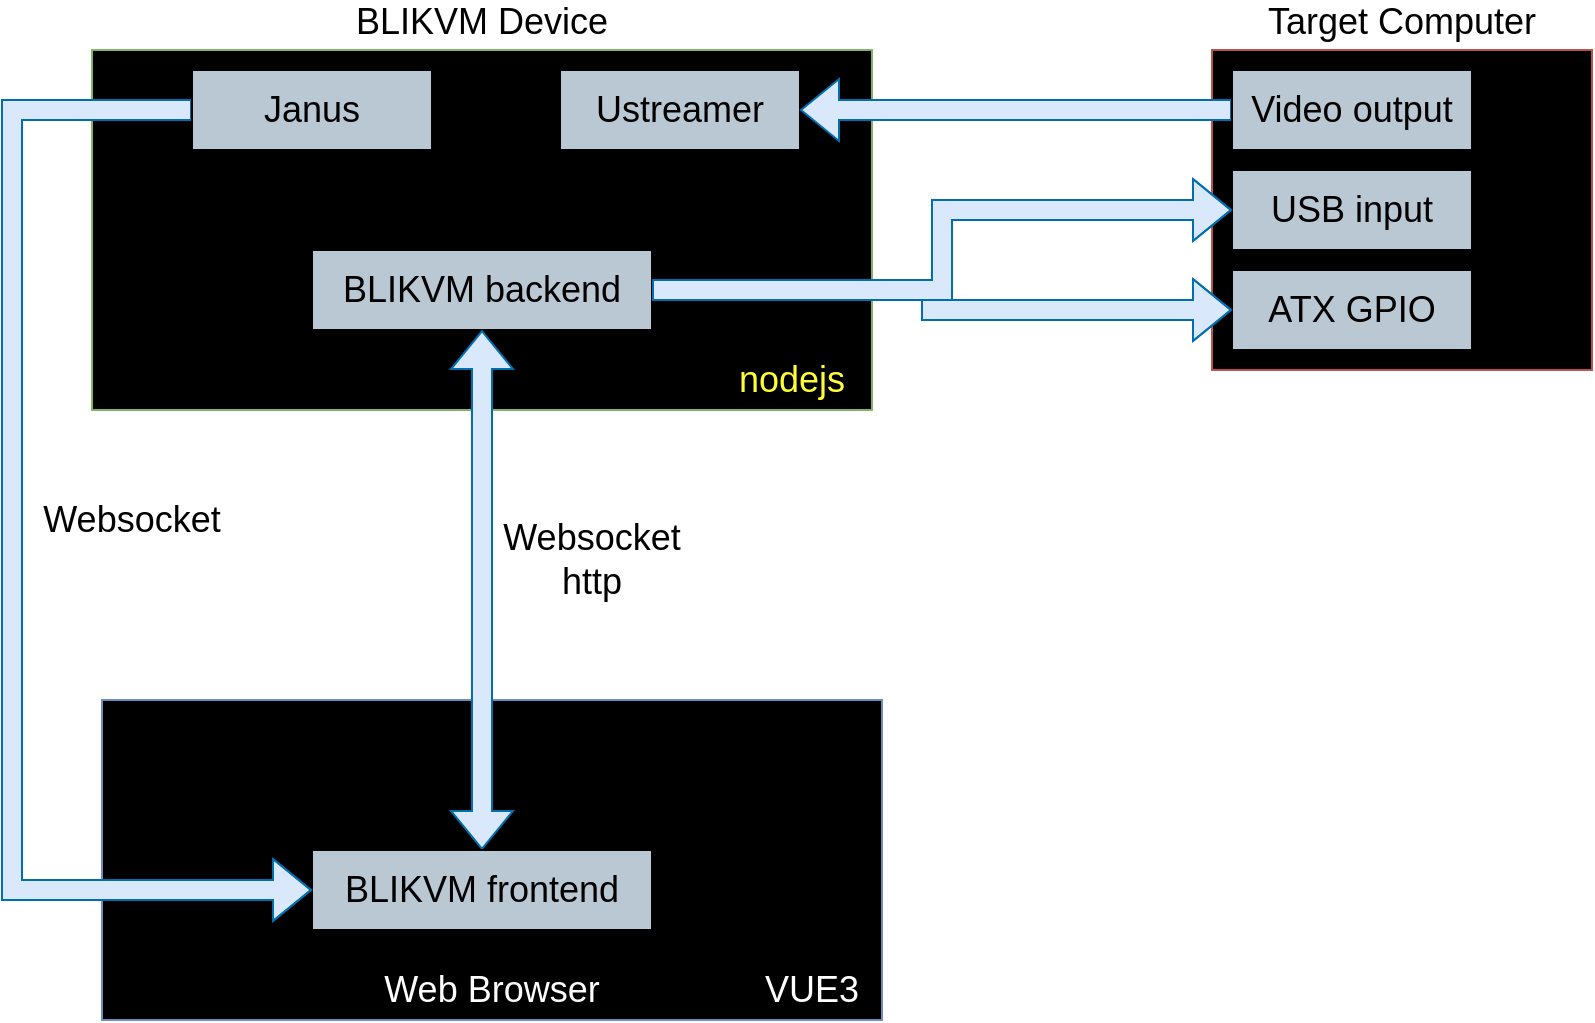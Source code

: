 <mxfile version="24.7.6">
  <diagram id="YeX5dBVTGjk4S5fO0fyG" name="第 1 页">
    <mxGraphModel dx="1193" dy="799" grid="1" gridSize="10" guides="1" tooltips="1" connect="1" arrows="1" fold="1" page="1" pageScale="1" pageWidth="827" pageHeight="1169" math="0" shadow="0">
      <root>
        <mxCell id="0" />
        <mxCell id="1" parent="0" />
        <mxCell id="17wfUqUEaIsJIZmc1Wri-10" value="BLIKVM Device" style="rounded=0;whiteSpace=wrap;html=1;fontSize=18;fillColor=#000000;strokeColor=#82b366;labelPosition=center;verticalLabelPosition=top;align=center;verticalAlign=bottom;" parent="1" vertex="1">
          <mxGeometry x="120" y="100" width="390" height="180" as="geometry" />
        </mxCell>
        <mxCell id="17wfUqUEaIsJIZmc1Wri-3" value="&lt;font style=&quot;font-size: 18px;&quot;&gt;&lt;br&gt;&lt;/font&gt;" style="rounded=0;whiteSpace=wrap;html=1;fillColor=#000000;strokeColor=#6c8ebf;labelPosition=center;verticalLabelPosition=top;align=center;verticalAlign=bottom;" parent="1" vertex="1">
          <mxGeometry x="125" y="425" width="390" height="160" as="geometry" />
        </mxCell>
        <mxCell id="17wfUqUEaIsJIZmc1Wri-24" value="" style="edgeStyle=orthogonalEdgeStyle;rounded=0;orthogonalLoop=1;jettySize=auto;html=1;fontSize=18;" parent="1" source="17wfUqUEaIsJIZmc1Wri-4" target="17wfUqUEaIsJIZmc1Wri-17" edge="1">
          <mxGeometry relative="1" as="geometry" />
        </mxCell>
        <mxCell id="17wfUqUEaIsJIZmc1Wri-4" value="Ustreamer" style="rounded=0;whiteSpace=wrap;html=1;fontSize=18;fillColor=#BAC8D3;" parent="1" vertex="1">
          <mxGeometry x="354" y="110" width="120" height="40" as="geometry" />
        </mxCell>
        <mxCell id="17wfUqUEaIsJIZmc1Wri-6" value="&lt;div style=&quot;&quot;&gt;&lt;span style=&quot;background-color: initial;&quot;&gt;Target Computer&lt;/span&gt;&lt;/div&gt;" style="rounded=0;whiteSpace=wrap;html=1;fontSize=18;fillColor=#000000;strokeColor=#b85450;align=center;labelPosition=center;verticalLabelPosition=top;verticalAlign=bottom;horizontal=1;" parent="1" vertex="1">
          <mxGeometry x="680" y="100" width="190" height="160" as="geometry" />
        </mxCell>
        <mxCell id="17wfUqUEaIsJIZmc1Wri-19" style="edgeStyle=orthogonalEdgeStyle;rounded=0;orthogonalLoop=1;jettySize=auto;html=1;entryX=1;entryY=0.5;entryDx=0;entryDy=0;fontSize=18;fillColor=#DAE8FC;strokeColor=#006EAF;shape=flexArrow;" parent="1" source="17wfUqUEaIsJIZmc1Wri-7" target="17wfUqUEaIsJIZmc1Wri-4" edge="1">
          <mxGeometry relative="1" as="geometry" />
        </mxCell>
        <mxCell id="17wfUqUEaIsJIZmc1Wri-7" value="Video output" style="rounded=0;whiteSpace=wrap;html=1;fontSize=18;fillColor=#BAC8D3;" parent="1" vertex="1">
          <mxGeometry x="690" y="110" width="120" height="40" as="geometry" />
        </mxCell>
        <mxCell id="17wfUqUEaIsJIZmc1Wri-8" value="USB input" style="rounded=0;whiteSpace=wrap;html=1;fontSize=18;fillColor=#BAC8D3;" parent="1" vertex="1">
          <mxGeometry x="690" y="160" width="120" height="40" as="geometry" />
        </mxCell>
        <mxCell id="17wfUqUEaIsJIZmc1Wri-9" value="ATX GPIO" style="rounded=0;whiteSpace=wrap;html=1;fontSize=18;fillColor=#BAC8D3;" parent="1" vertex="1">
          <mxGeometry x="690" y="210" width="120" height="40" as="geometry" />
        </mxCell>
        <mxCell id="17wfUqUEaIsJIZmc1Wri-29" style="edgeStyle=orthogonalEdgeStyle;rounded=0;orthogonalLoop=1;jettySize=auto;html=1;fontSize=18;fillColor=#DAE8FC;strokeColor=#006EAF;shape=flexArrow;" parent="1" source="17wfUqUEaIsJIZmc1Wri-12" target="17wfUqUEaIsJIZmc1Wri-9" edge="1">
          <mxGeometry relative="1" as="geometry">
            <Array as="points">
              <mxPoint x="540" y="220" />
              <mxPoint x="540" y="230" />
            </Array>
          </mxGeometry>
        </mxCell>
        <mxCell id="17wfUqUEaIsJIZmc1Wri-12" value="BLIKVM backend" style="rounded=0;whiteSpace=wrap;html=1;fontSize=18;fillColor=#BAC8D3;" parent="1" vertex="1">
          <mxGeometry x="230" y="200" width="170" height="40" as="geometry" />
        </mxCell>
        <mxCell id="17wfUqUEaIsJIZmc1Wri-13" value="&lt;font color=&quot;#ffffff&quot;&gt;Web Browser&lt;/font&gt;" style="text;html=1;strokeColor=none;fillColor=none;align=center;verticalAlign=middle;whiteSpace=wrap;rounded=0;fontSize=18;" parent="1" vertex="1">
          <mxGeometry x="250" y="555" width="140" height="30" as="geometry" />
        </mxCell>
        <mxCell id="17wfUqUEaIsJIZmc1Wri-27" style="edgeStyle=orthogonalEdgeStyle;rounded=0;orthogonalLoop=1;jettySize=auto;html=1;entryX=0.5;entryY=1;entryDx=0;entryDy=0;fontSize=18;fillColor=#DAE8FC;strokeColor=#006EAF;shape=flexArrow;startArrow=block;" parent="1" source="17wfUqUEaIsJIZmc1Wri-14" target="17wfUqUEaIsJIZmc1Wri-12" edge="1">
          <mxGeometry relative="1" as="geometry" />
        </mxCell>
        <mxCell id="17wfUqUEaIsJIZmc1Wri-14" value="BLIKVM frontend" style="rounded=0;whiteSpace=wrap;html=1;fontSize=18;fillColor=#BAC8D3;" parent="1" vertex="1">
          <mxGeometry x="230" y="500" width="170" height="40" as="geometry" />
        </mxCell>
        <mxCell id="17wfUqUEaIsJIZmc1Wri-26" style="edgeStyle=orthogonalEdgeStyle;rounded=0;orthogonalLoop=1;jettySize=auto;html=1;entryX=0;entryY=0.5;entryDx=0;entryDy=0;fontSize=18;fillColor=#DAE8FC;strokeColor=#006EAF;shape=flexArrow;" parent="1" source="17wfUqUEaIsJIZmc1Wri-17" target="17wfUqUEaIsJIZmc1Wri-14" edge="1">
          <mxGeometry relative="1" as="geometry">
            <Array as="points">
              <mxPoint x="80" y="130" />
              <mxPoint x="80" y="520" />
            </Array>
          </mxGeometry>
        </mxCell>
        <mxCell id="17wfUqUEaIsJIZmc1Wri-17" value="Janus" style="rounded=0;whiteSpace=wrap;html=1;fontSize=18;fillColor=#BAC8D3;" parent="1" vertex="1">
          <mxGeometry x="170" y="110" width="120" height="40" as="geometry" />
        </mxCell>
        <mxCell id="17wfUqUEaIsJIZmc1Wri-30" value="&lt;font color=&quot;#ffffff&quot;&gt;VUE3&lt;/font&gt;" style="text;html=1;strokeColor=none;fillColor=none;align=center;verticalAlign=middle;whiteSpace=wrap;rounded=0;fontSize=18;" parent="1" vertex="1">
          <mxGeometry x="450" y="555" width="60" height="30" as="geometry" />
        </mxCell>
        <mxCell id="17wfUqUEaIsJIZmc1Wri-31" value="nodejs" style="text;html=1;strokeColor=none;fillColor=none;align=center;verticalAlign=middle;whiteSpace=wrap;rounded=0;fontSize=18;fontColor=#FFFF33;" parent="1" vertex="1">
          <mxGeometry x="440" y="250" width="60" height="30" as="geometry" />
        </mxCell>
        <mxCell id="17wfUqUEaIsJIZmc1Wri-33" value="&lt;font color=&quot;#000000&quot;&gt;Websocket&lt;/font&gt;" style="text;html=1;strokeColor=none;fillColor=none;align=center;verticalAlign=middle;whiteSpace=wrap;rounded=0;fontSize=18;fontColor=#FFFF33;" parent="1" vertex="1">
          <mxGeometry x="110" y="320" width="60" height="30" as="geometry" />
        </mxCell>
        <mxCell id="17wfUqUEaIsJIZmc1Wri-34" value="&lt;font color=&quot;#000000&quot;&gt;Websocket&lt;/font&gt;&lt;div&gt;&lt;font color=&quot;#000000&quot;&gt;http&lt;/font&gt;&lt;/div&gt;" style="text;html=1;strokeColor=none;fillColor=none;align=center;verticalAlign=middle;whiteSpace=wrap;rounded=0;fontSize=18;fontColor=#FFFF33;" parent="1" vertex="1">
          <mxGeometry x="340" y="340" width="60" height="30" as="geometry" />
        </mxCell>
        <mxCell id="17wfUqUEaIsJIZmc1Wri-28" style="edgeStyle=orthogonalEdgeStyle;rounded=0;orthogonalLoop=1;jettySize=auto;html=1;fontSize=18;fillColor=#DAE8FC;strokeColor=#006EAF;shape=flexArrow;" parent="1" source="17wfUqUEaIsJIZmc1Wri-12" target="17wfUqUEaIsJIZmc1Wri-8" edge="1">
          <mxGeometry relative="1" as="geometry" />
        </mxCell>
      </root>
    </mxGraphModel>
  </diagram>
</mxfile>
